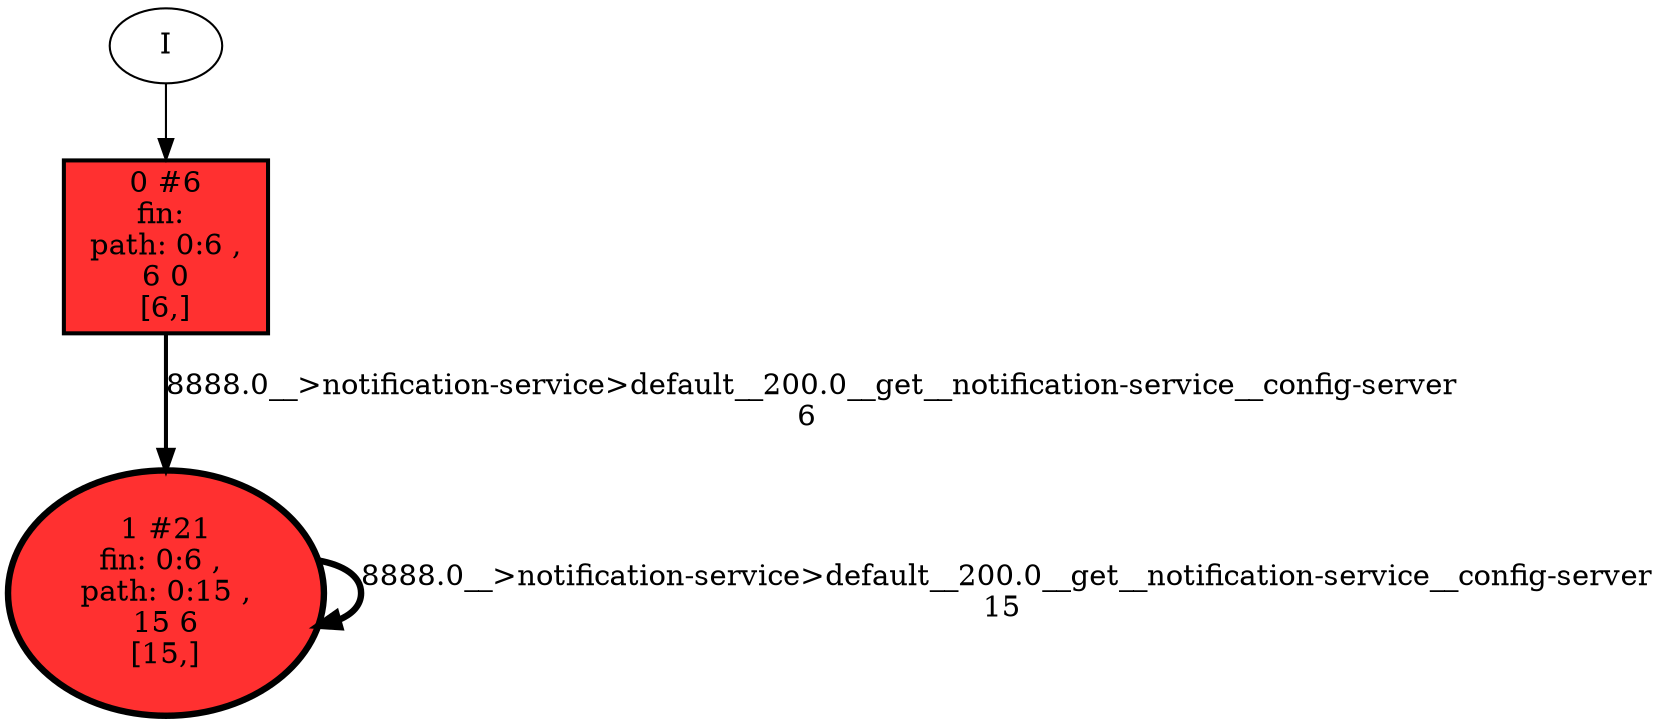 // produced with flexfringe // 
digraph DFA {
	0 [label="root" shape=box];
		I -> 0;
	0 [ label="0 #6
fin: 
 path: 0:6 , 
6 0
[6,]" , style=filled, fillcolor="firebrick1", width=1.08042, height=1.08042, penwidth=1.94591];
		0 -> 1 [label="8888.0__>notification-service>default__200.0__get__notification-service__config-server
6 " , penwidth=1.94591 ];
	1 [ label="1 #21
fin: 0:6 , 
 path: 0:15 , 
15 6
[15,]" , style=filled, fillcolor="firebrick1", width=1.4088, height=1.4088, penwidth=3.09104];
		1 -> 1 [label="8888.0__>notification-service>default__200.0__get__notification-service__config-server
15 " , penwidth=3.09104 ];
}
